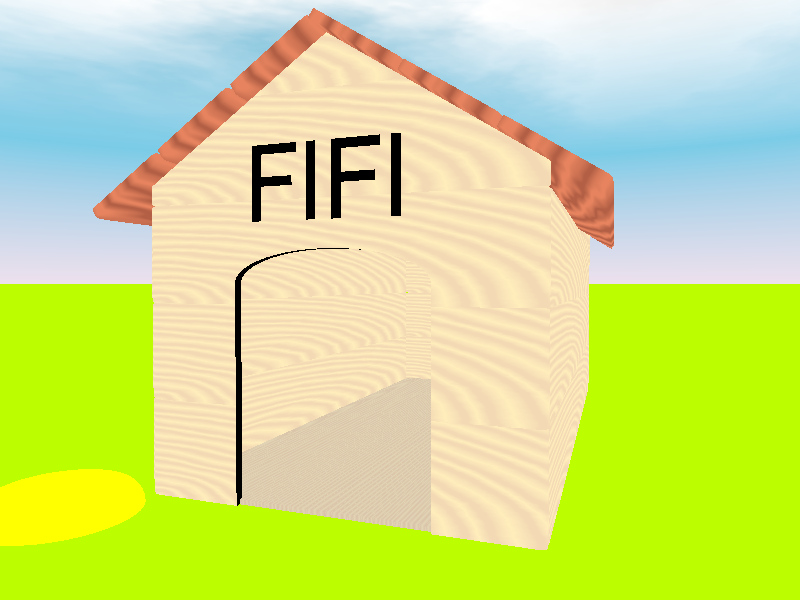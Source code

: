 // A simple "doghouse" picture, used for the synthetic target
// watchdog device host-side.
//
// This file is normally built using the following command line:
//
// x-povray +Idoghouse.pov +W128 +H128 +D +Q9 +AM2 +A0.9 +FP

#include "consts.inc"
#include "colors.inc"
#include "shapes.inc"
#include "textures.inc"
#include "skies.inc"
#include "woods.inc"

camera {
    location <4.5, 2.2, -5>
    look_at <2, 2, 2>
}

light_source {
    <7, 4, -1.5>
    color White
}

sky_sphere { S_Cloud2 scale 2 }
background { colour LightBlue }

plane {
    y 0
    texture {
        pigment { color red 0.5 green 0.98 blue 0 turbulence 0.5}
        normal  { bumps 0.4 scale 0.1 }
    }
}

fog {
  distance   40
  fog_type   Ground_Fog
  fog_offset 1
  fog_alt    1
  colour     rgbf<0, 0.2, 0.2, 0.3>
  turbulence 0.2
}

// A plank is a 1x1x0.1 block with a corner at the origin. The edges are
// slightly rounded, to make sure that the plank boundaries are just
// about visible.
#declare Plank =
  superellipsoid { <0.03,0.03> scale <0.5,0.5,0.05> translate <0.5,0.5,0.05> texture { T_Wood10 } }

// A variant, for the roof
#declare RoofPlank =
  superellipsoid { <0.05,0.05> scale <0.5,0.5,0.05> translate <0.5,0.5,0.05> texture { T_Wood14 } }

// The front and back, a rectangle with a triangle on top.
// Going clockwise from the bottom left, the coordinates are:
//   <0,0> <0,3.2>, <2.4.5>, <4,3.2>, <4.0>
// Each is made from five horizontal planks.
//
// Note: this doghouse is not intended to be an example of good
// woodworking. For example, butt joints for the walls are a bad idea.
// Most importantly the roof should involve lapped joints with a
// sensible ridge, the current construction is not going to keep the
// rain out.
#declare RoofAngle = degrees(atan2(1.3,2));
#declare RoofAngleR = atan2(1.3,2);

#declare FrontBack =
  difference {
      union {
          object { Plank scale <4,1,1> translate <0,0,0> }
          object { Plank scale <4,1,1> translate <0,1,0> }
          object { Plank scale <4,1,1> translate <0,2,0> }
          object { Plank scale <4,1,1> translate <0,3,0> }
          object { Plank scale <4,1,1> translate <0,4,0> }
      }
      union {
          box { <0,0,0> <4,4,1> rotate <0,0,RoofAngle> translate <0,3.2,-0.5> }
          box { <0,0,0> <4,4,1> rotate <0,0, -1 * RoofAngle> translate <2,4.5,-0.5> }
          pigment { Black }
      }
  }

// The front also has some text to name the dog, and a
// cutout for the opening.
object {
    difference {
        object { FrontBack }
        union {
            text {
                ttf "cyrvetic.ttf" "FIFI" 0.1 0
                translate <1.2, 2.8, -0.05>
            }
            box { <1,0,-0.5> <3,2.2,0.5> }
            object {
                cylinder { <0,0,0> <0,0,1> 1 }
                scale <1,0.33,1>
                translate <2,2.2,-0.5>
            }
            pigment { Black }
        }
    }
}

// The back, nothing fancy needed here. The doghouse is twice
// as deep as it is wide.
object { FrontBack translate <0,0,8> }

// A floor, to prevent any bright grass showing inside
box { <0.05,0,0.05> <3.95,0.05,7.95> texture { T_Wood3 } }

// LHS
object { Plank scale <8,1,1> rotate <0,-90,0> translate <0,0,0.1> }
object { Plank scale <8,1,1> rotate <0,-90,0> translate <0,1,0.1> }
object { Plank scale <8,1,1> rotate <0,-90,0> translate <0,2,0.1> }

// RHS
object { Plank scale <8,1,1> rotate <0,-90,0> translate <4,0,0.1> }
object { Plank scale <8,1,1> rotate <0,-90,0> translate <4,1,0.1> }
object { Plank scale <8,1,1> rotate <0,-90,0> translate <4,2,0.1> }

// Now for the roof. The top of the roof is at <2,4.5,0>, and the
// corners are at <0,3.2,0> and <4,3.2,0>. The planks are 0.1 units
// thick.

#declare RoofPlank = 
    superellipsoid { <0.05,0.05> scale <0.5,0.5,0.05> translate <0.5,0.5,0.05> texture { T_Wood14 } }

#declare RoofPlank_L = object {
    RoofPlank
    rotate <0, -90, RoofAngle - 90>
    scale<1,1,8.5>
}

#declare RoofPlank_R = object {
    RoofPlank
    rotate <0, -90, -90 - RoofAngle>
    scale<1,1,8.5>
}

object { RoofPlank_L translate<2 - (1 * cos(RoofAngleR)), 4.5 - (1 * sin(RoofAngleR)), -0.25> }
object { RoofPlank_L translate<2 - (2 * cos(RoofAngleR)), 4.5 - (2 * sin(RoofAngleR)), -0.25> }
object { RoofPlank_L translate<2 - (3 * cos(RoofAngleR)), 4.5 - (3 * sin(RoofAngleR)), -0.25> }

object { RoofPlank_R translate<2 + (-0.1 * cos(RoofAngleR)), 4.5 - (-0.1 * sin(RoofAngleR)), -0.25> }
object { RoofPlank_R translate<2 + (0.9 * cos(RoofAngleR)), 4.5 - (0.9 * sin(RoofAngleR)), -0.25> }
object { RoofPlank_R translate<2 + (1.9 * cos(RoofAngleR)), 4.5 - (1.9 * sin(RoofAngleR)), -0.25> }

// And just for fun, a dog bowl.
object {
    merge { 
        difference {
            torus { 1.0 0.5 }
            box { <-1,-1,-1> <1,0,1> pigment { Black } }
        }
	cylinder { <0,0,0> <0,0.2,0> 0.9 }
    }
    scale <0.5,0.5,0.5>
    translate <-0.5,0,-0.7>
    pigment { Yellow }
}
